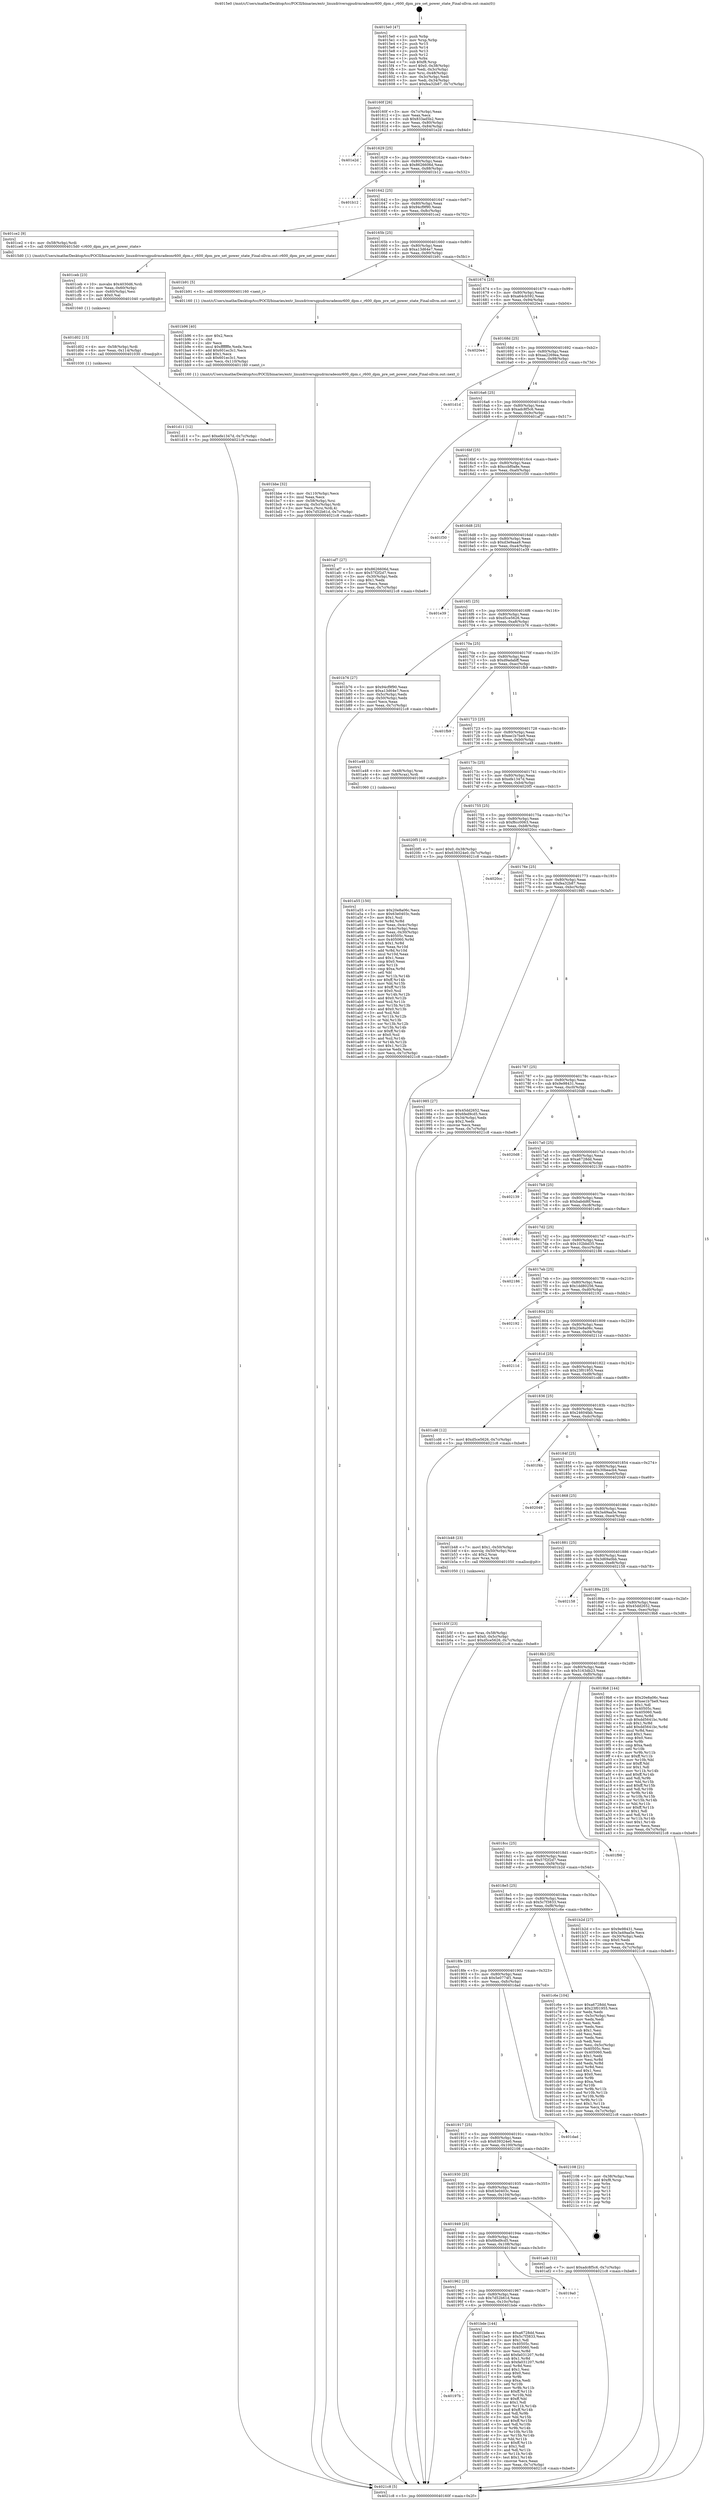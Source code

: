 digraph "0x4015e0" {
  label = "0x4015e0 (/mnt/c/Users/mathe/Desktop/tcc/POCII/binaries/extr_linuxdriversgpudrmradeonr600_dpm.c_r600_dpm_pre_set_power_state_Final-ollvm.out::main(0))"
  labelloc = "t"
  node[shape=record]

  Entry [label="",width=0.3,height=0.3,shape=circle,fillcolor=black,style=filled]
  "0x40160f" [label="{
     0x40160f [26]\l
     | [instrs]\l
     &nbsp;&nbsp;0x40160f \<+3\>: mov -0x7c(%rbp),%eax\l
     &nbsp;&nbsp;0x401612 \<+2\>: mov %eax,%ecx\l
     &nbsp;&nbsp;0x401614 \<+6\>: sub $0x833ad5b2,%ecx\l
     &nbsp;&nbsp;0x40161a \<+3\>: mov %eax,-0x80(%rbp)\l
     &nbsp;&nbsp;0x40161d \<+6\>: mov %ecx,-0x84(%rbp)\l
     &nbsp;&nbsp;0x401623 \<+6\>: je 0000000000401e2d \<main+0x84d\>\l
  }"]
  "0x401e2d" [label="{
     0x401e2d\l
  }", style=dashed]
  "0x401629" [label="{
     0x401629 [25]\l
     | [instrs]\l
     &nbsp;&nbsp;0x401629 \<+5\>: jmp 000000000040162e \<main+0x4e\>\l
     &nbsp;&nbsp;0x40162e \<+3\>: mov -0x80(%rbp),%eax\l
     &nbsp;&nbsp;0x401631 \<+5\>: sub $0x8626606d,%eax\l
     &nbsp;&nbsp;0x401636 \<+6\>: mov %eax,-0x88(%rbp)\l
     &nbsp;&nbsp;0x40163c \<+6\>: je 0000000000401b12 \<main+0x532\>\l
  }"]
  Exit [label="",width=0.3,height=0.3,shape=circle,fillcolor=black,style=filled,peripheries=2]
  "0x401b12" [label="{
     0x401b12\l
  }", style=dashed]
  "0x401642" [label="{
     0x401642 [25]\l
     | [instrs]\l
     &nbsp;&nbsp;0x401642 \<+5\>: jmp 0000000000401647 \<main+0x67\>\l
     &nbsp;&nbsp;0x401647 \<+3\>: mov -0x80(%rbp),%eax\l
     &nbsp;&nbsp;0x40164a \<+5\>: sub $0x94cf9f90,%eax\l
     &nbsp;&nbsp;0x40164f \<+6\>: mov %eax,-0x8c(%rbp)\l
     &nbsp;&nbsp;0x401655 \<+6\>: je 0000000000401ce2 \<main+0x702\>\l
  }"]
  "0x401d11" [label="{
     0x401d11 [12]\l
     | [instrs]\l
     &nbsp;&nbsp;0x401d11 \<+7\>: movl $0xefe1347d,-0x7c(%rbp)\l
     &nbsp;&nbsp;0x401d18 \<+5\>: jmp 00000000004021c8 \<main+0xbe8\>\l
  }"]
  "0x401ce2" [label="{
     0x401ce2 [9]\l
     | [instrs]\l
     &nbsp;&nbsp;0x401ce2 \<+4\>: mov -0x58(%rbp),%rdi\l
     &nbsp;&nbsp;0x401ce6 \<+5\>: call 00000000004015d0 \<r600_dpm_pre_set_power_state\>\l
     | [calls]\l
     &nbsp;&nbsp;0x4015d0 \{1\} (/mnt/c/Users/mathe/Desktop/tcc/POCII/binaries/extr_linuxdriversgpudrmradeonr600_dpm.c_r600_dpm_pre_set_power_state_Final-ollvm.out::r600_dpm_pre_set_power_state)\l
  }"]
  "0x40165b" [label="{
     0x40165b [25]\l
     | [instrs]\l
     &nbsp;&nbsp;0x40165b \<+5\>: jmp 0000000000401660 \<main+0x80\>\l
     &nbsp;&nbsp;0x401660 \<+3\>: mov -0x80(%rbp),%eax\l
     &nbsp;&nbsp;0x401663 \<+5\>: sub $0xa13d64e7,%eax\l
     &nbsp;&nbsp;0x401668 \<+6\>: mov %eax,-0x90(%rbp)\l
     &nbsp;&nbsp;0x40166e \<+6\>: je 0000000000401b91 \<main+0x5b1\>\l
  }"]
  "0x401d02" [label="{
     0x401d02 [15]\l
     | [instrs]\l
     &nbsp;&nbsp;0x401d02 \<+4\>: mov -0x58(%rbp),%rdi\l
     &nbsp;&nbsp;0x401d06 \<+6\>: mov %eax,-0x114(%rbp)\l
     &nbsp;&nbsp;0x401d0c \<+5\>: call 0000000000401030 \<free@plt\>\l
     | [calls]\l
     &nbsp;&nbsp;0x401030 \{1\} (unknown)\l
  }"]
  "0x401b91" [label="{
     0x401b91 [5]\l
     | [instrs]\l
     &nbsp;&nbsp;0x401b91 \<+5\>: call 0000000000401160 \<next_i\>\l
     | [calls]\l
     &nbsp;&nbsp;0x401160 \{1\} (/mnt/c/Users/mathe/Desktop/tcc/POCII/binaries/extr_linuxdriversgpudrmradeonr600_dpm.c_r600_dpm_pre_set_power_state_Final-ollvm.out::next_i)\l
  }"]
  "0x401674" [label="{
     0x401674 [25]\l
     | [instrs]\l
     &nbsp;&nbsp;0x401674 \<+5\>: jmp 0000000000401679 \<main+0x99\>\l
     &nbsp;&nbsp;0x401679 \<+3\>: mov -0x80(%rbp),%eax\l
     &nbsp;&nbsp;0x40167c \<+5\>: sub $0xa64cb592,%eax\l
     &nbsp;&nbsp;0x401681 \<+6\>: mov %eax,-0x94(%rbp)\l
     &nbsp;&nbsp;0x401687 \<+6\>: je 00000000004020e4 \<main+0xb04\>\l
  }"]
  "0x401ceb" [label="{
     0x401ceb [23]\l
     | [instrs]\l
     &nbsp;&nbsp;0x401ceb \<+10\>: movabs $0x4030d6,%rdi\l
     &nbsp;&nbsp;0x401cf5 \<+3\>: mov %eax,-0x60(%rbp)\l
     &nbsp;&nbsp;0x401cf8 \<+3\>: mov -0x60(%rbp),%esi\l
     &nbsp;&nbsp;0x401cfb \<+2\>: mov $0x0,%al\l
     &nbsp;&nbsp;0x401cfd \<+5\>: call 0000000000401040 \<printf@plt\>\l
     | [calls]\l
     &nbsp;&nbsp;0x401040 \{1\} (unknown)\l
  }"]
  "0x4020e4" [label="{
     0x4020e4\l
  }", style=dashed]
  "0x40168d" [label="{
     0x40168d [25]\l
     | [instrs]\l
     &nbsp;&nbsp;0x40168d \<+5\>: jmp 0000000000401692 \<main+0xb2\>\l
     &nbsp;&nbsp;0x401692 \<+3\>: mov -0x80(%rbp),%eax\l
     &nbsp;&nbsp;0x401695 \<+5\>: sub $0xaa2269ea,%eax\l
     &nbsp;&nbsp;0x40169a \<+6\>: mov %eax,-0x98(%rbp)\l
     &nbsp;&nbsp;0x4016a0 \<+6\>: je 0000000000401d1d \<main+0x73d\>\l
  }"]
  "0x40197b" [label="{
     0x40197b\l
  }", style=dashed]
  "0x401d1d" [label="{
     0x401d1d\l
  }", style=dashed]
  "0x4016a6" [label="{
     0x4016a6 [25]\l
     | [instrs]\l
     &nbsp;&nbsp;0x4016a6 \<+5\>: jmp 00000000004016ab \<main+0xcb\>\l
     &nbsp;&nbsp;0x4016ab \<+3\>: mov -0x80(%rbp),%eax\l
     &nbsp;&nbsp;0x4016ae \<+5\>: sub $0xadc8f5c6,%eax\l
     &nbsp;&nbsp;0x4016b3 \<+6\>: mov %eax,-0x9c(%rbp)\l
     &nbsp;&nbsp;0x4016b9 \<+6\>: je 0000000000401af7 \<main+0x517\>\l
  }"]
  "0x401bde" [label="{
     0x401bde [144]\l
     | [instrs]\l
     &nbsp;&nbsp;0x401bde \<+5\>: mov $0xa6728dd,%eax\l
     &nbsp;&nbsp;0x401be3 \<+5\>: mov $0x5c7f3833,%ecx\l
     &nbsp;&nbsp;0x401be8 \<+2\>: mov $0x1,%dl\l
     &nbsp;&nbsp;0x401bea \<+7\>: mov 0x40505c,%esi\l
     &nbsp;&nbsp;0x401bf1 \<+7\>: mov 0x405060,%edi\l
     &nbsp;&nbsp;0x401bf8 \<+3\>: mov %esi,%r8d\l
     &nbsp;&nbsp;0x401bfb \<+7\>: add $0xfa031207,%r8d\l
     &nbsp;&nbsp;0x401c02 \<+4\>: sub $0x1,%r8d\l
     &nbsp;&nbsp;0x401c06 \<+7\>: sub $0xfa031207,%r8d\l
     &nbsp;&nbsp;0x401c0d \<+4\>: imul %r8d,%esi\l
     &nbsp;&nbsp;0x401c11 \<+3\>: and $0x1,%esi\l
     &nbsp;&nbsp;0x401c14 \<+3\>: cmp $0x0,%esi\l
     &nbsp;&nbsp;0x401c17 \<+4\>: sete %r9b\l
     &nbsp;&nbsp;0x401c1b \<+3\>: cmp $0xa,%edi\l
     &nbsp;&nbsp;0x401c1e \<+4\>: setl %r10b\l
     &nbsp;&nbsp;0x401c22 \<+3\>: mov %r9b,%r11b\l
     &nbsp;&nbsp;0x401c25 \<+4\>: xor $0xff,%r11b\l
     &nbsp;&nbsp;0x401c29 \<+3\>: mov %r10b,%bl\l
     &nbsp;&nbsp;0x401c2c \<+3\>: xor $0xff,%bl\l
     &nbsp;&nbsp;0x401c2f \<+3\>: xor $0x1,%dl\l
     &nbsp;&nbsp;0x401c32 \<+3\>: mov %r11b,%r14b\l
     &nbsp;&nbsp;0x401c35 \<+4\>: and $0xff,%r14b\l
     &nbsp;&nbsp;0x401c39 \<+3\>: and %dl,%r9b\l
     &nbsp;&nbsp;0x401c3c \<+3\>: mov %bl,%r15b\l
     &nbsp;&nbsp;0x401c3f \<+4\>: and $0xff,%r15b\l
     &nbsp;&nbsp;0x401c43 \<+3\>: and %dl,%r10b\l
     &nbsp;&nbsp;0x401c46 \<+3\>: or %r9b,%r14b\l
     &nbsp;&nbsp;0x401c49 \<+3\>: or %r10b,%r15b\l
     &nbsp;&nbsp;0x401c4c \<+3\>: xor %r15b,%r14b\l
     &nbsp;&nbsp;0x401c4f \<+3\>: or %bl,%r11b\l
     &nbsp;&nbsp;0x401c52 \<+4\>: xor $0xff,%r11b\l
     &nbsp;&nbsp;0x401c56 \<+3\>: or $0x1,%dl\l
     &nbsp;&nbsp;0x401c59 \<+3\>: and %dl,%r11b\l
     &nbsp;&nbsp;0x401c5c \<+3\>: or %r11b,%r14b\l
     &nbsp;&nbsp;0x401c5f \<+4\>: test $0x1,%r14b\l
     &nbsp;&nbsp;0x401c63 \<+3\>: cmovne %ecx,%eax\l
     &nbsp;&nbsp;0x401c66 \<+3\>: mov %eax,-0x7c(%rbp)\l
     &nbsp;&nbsp;0x401c69 \<+5\>: jmp 00000000004021c8 \<main+0xbe8\>\l
  }"]
  "0x401af7" [label="{
     0x401af7 [27]\l
     | [instrs]\l
     &nbsp;&nbsp;0x401af7 \<+5\>: mov $0x8626606d,%eax\l
     &nbsp;&nbsp;0x401afc \<+5\>: mov $0x57f2f2d7,%ecx\l
     &nbsp;&nbsp;0x401b01 \<+3\>: mov -0x30(%rbp),%edx\l
     &nbsp;&nbsp;0x401b04 \<+3\>: cmp $0x1,%edx\l
     &nbsp;&nbsp;0x401b07 \<+3\>: cmovl %ecx,%eax\l
     &nbsp;&nbsp;0x401b0a \<+3\>: mov %eax,-0x7c(%rbp)\l
     &nbsp;&nbsp;0x401b0d \<+5\>: jmp 00000000004021c8 \<main+0xbe8\>\l
  }"]
  "0x4016bf" [label="{
     0x4016bf [25]\l
     | [instrs]\l
     &nbsp;&nbsp;0x4016bf \<+5\>: jmp 00000000004016c4 \<main+0xe4\>\l
     &nbsp;&nbsp;0x4016c4 \<+3\>: mov -0x80(%rbp),%eax\l
     &nbsp;&nbsp;0x4016c7 \<+5\>: sub $0xccbf0a8e,%eax\l
     &nbsp;&nbsp;0x4016cc \<+6\>: mov %eax,-0xa0(%rbp)\l
     &nbsp;&nbsp;0x4016d2 \<+6\>: je 0000000000401f30 \<main+0x950\>\l
  }"]
  "0x401962" [label="{
     0x401962 [25]\l
     | [instrs]\l
     &nbsp;&nbsp;0x401962 \<+5\>: jmp 0000000000401967 \<main+0x387\>\l
     &nbsp;&nbsp;0x401967 \<+3\>: mov -0x80(%rbp),%eax\l
     &nbsp;&nbsp;0x40196a \<+5\>: sub $0x7d52b61d,%eax\l
     &nbsp;&nbsp;0x40196f \<+6\>: mov %eax,-0x10c(%rbp)\l
     &nbsp;&nbsp;0x401975 \<+6\>: je 0000000000401bde \<main+0x5fe\>\l
  }"]
  "0x401f30" [label="{
     0x401f30\l
  }", style=dashed]
  "0x4016d8" [label="{
     0x4016d8 [25]\l
     | [instrs]\l
     &nbsp;&nbsp;0x4016d8 \<+5\>: jmp 00000000004016dd \<main+0xfd\>\l
     &nbsp;&nbsp;0x4016dd \<+3\>: mov -0x80(%rbp),%eax\l
     &nbsp;&nbsp;0x4016e0 \<+5\>: sub $0xd3e9aaa9,%eax\l
     &nbsp;&nbsp;0x4016e5 \<+6\>: mov %eax,-0xa4(%rbp)\l
     &nbsp;&nbsp;0x4016eb \<+6\>: je 0000000000401e39 \<main+0x859\>\l
  }"]
  "0x4019a0" [label="{
     0x4019a0\l
  }", style=dashed]
  "0x401e39" [label="{
     0x401e39\l
  }", style=dashed]
  "0x4016f1" [label="{
     0x4016f1 [25]\l
     | [instrs]\l
     &nbsp;&nbsp;0x4016f1 \<+5\>: jmp 00000000004016f6 \<main+0x116\>\l
     &nbsp;&nbsp;0x4016f6 \<+3\>: mov -0x80(%rbp),%eax\l
     &nbsp;&nbsp;0x4016f9 \<+5\>: sub $0xd5ce5626,%eax\l
     &nbsp;&nbsp;0x4016fe \<+6\>: mov %eax,-0xa8(%rbp)\l
     &nbsp;&nbsp;0x401704 \<+6\>: je 0000000000401b76 \<main+0x596\>\l
  }"]
  "0x401bbe" [label="{
     0x401bbe [32]\l
     | [instrs]\l
     &nbsp;&nbsp;0x401bbe \<+6\>: mov -0x110(%rbp),%ecx\l
     &nbsp;&nbsp;0x401bc4 \<+3\>: imul %eax,%ecx\l
     &nbsp;&nbsp;0x401bc7 \<+4\>: mov -0x58(%rbp),%rsi\l
     &nbsp;&nbsp;0x401bcb \<+4\>: movslq -0x5c(%rbp),%rdi\l
     &nbsp;&nbsp;0x401bcf \<+3\>: mov %ecx,(%rsi,%rdi,4)\l
     &nbsp;&nbsp;0x401bd2 \<+7\>: movl $0x7d52b61d,-0x7c(%rbp)\l
     &nbsp;&nbsp;0x401bd9 \<+5\>: jmp 00000000004021c8 \<main+0xbe8\>\l
  }"]
  "0x401b76" [label="{
     0x401b76 [27]\l
     | [instrs]\l
     &nbsp;&nbsp;0x401b76 \<+5\>: mov $0x94cf9f90,%eax\l
     &nbsp;&nbsp;0x401b7b \<+5\>: mov $0xa13d64e7,%ecx\l
     &nbsp;&nbsp;0x401b80 \<+3\>: mov -0x5c(%rbp),%edx\l
     &nbsp;&nbsp;0x401b83 \<+3\>: cmp -0x50(%rbp),%edx\l
     &nbsp;&nbsp;0x401b86 \<+3\>: cmovl %ecx,%eax\l
     &nbsp;&nbsp;0x401b89 \<+3\>: mov %eax,-0x7c(%rbp)\l
     &nbsp;&nbsp;0x401b8c \<+5\>: jmp 00000000004021c8 \<main+0xbe8\>\l
  }"]
  "0x40170a" [label="{
     0x40170a [25]\l
     | [instrs]\l
     &nbsp;&nbsp;0x40170a \<+5\>: jmp 000000000040170f \<main+0x12f\>\l
     &nbsp;&nbsp;0x40170f \<+3\>: mov -0x80(%rbp),%eax\l
     &nbsp;&nbsp;0x401712 \<+5\>: sub $0xd9adabff,%eax\l
     &nbsp;&nbsp;0x401717 \<+6\>: mov %eax,-0xac(%rbp)\l
     &nbsp;&nbsp;0x40171d \<+6\>: je 0000000000401fb9 \<main+0x9d9\>\l
  }"]
  "0x401b96" [label="{
     0x401b96 [40]\l
     | [instrs]\l
     &nbsp;&nbsp;0x401b96 \<+5\>: mov $0x2,%ecx\l
     &nbsp;&nbsp;0x401b9b \<+1\>: cltd\l
     &nbsp;&nbsp;0x401b9c \<+2\>: idiv %ecx\l
     &nbsp;&nbsp;0x401b9e \<+6\>: imul $0xfffffffe,%edx,%ecx\l
     &nbsp;&nbsp;0x401ba4 \<+6\>: add $0x601ec3c1,%ecx\l
     &nbsp;&nbsp;0x401baa \<+3\>: add $0x1,%ecx\l
     &nbsp;&nbsp;0x401bad \<+6\>: sub $0x601ec3c1,%ecx\l
     &nbsp;&nbsp;0x401bb3 \<+6\>: mov %ecx,-0x110(%rbp)\l
     &nbsp;&nbsp;0x401bb9 \<+5\>: call 0000000000401160 \<next_i\>\l
     | [calls]\l
     &nbsp;&nbsp;0x401160 \{1\} (/mnt/c/Users/mathe/Desktop/tcc/POCII/binaries/extr_linuxdriversgpudrmradeonr600_dpm.c_r600_dpm_pre_set_power_state_Final-ollvm.out::next_i)\l
  }"]
  "0x401fb9" [label="{
     0x401fb9\l
  }", style=dashed]
  "0x401723" [label="{
     0x401723 [25]\l
     | [instrs]\l
     &nbsp;&nbsp;0x401723 \<+5\>: jmp 0000000000401728 \<main+0x148\>\l
     &nbsp;&nbsp;0x401728 \<+3\>: mov -0x80(%rbp),%eax\l
     &nbsp;&nbsp;0x40172b \<+5\>: sub $0xee1b7be9,%eax\l
     &nbsp;&nbsp;0x401730 \<+6\>: mov %eax,-0xb0(%rbp)\l
     &nbsp;&nbsp;0x401736 \<+6\>: je 0000000000401a48 \<main+0x468\>\l
  }"]
  "0x401b5f" [label="{
     0x401b5f [23]\l
     | [instrs]\l
     &nbsp;&nbsp;0x401b5f \<+4\>: mov %rax,-0x58(%rbp)\l
     &nbsp;&nbsp;0x401b63 \<+7\>: movl $0x0,-0x5c(%rbp)\l
     &nbsp;&nbsp;0x401b6a \<+7\>: movl $0xd5ce5626,-0x7c(%rbp)\l
     &nbsp;&nbsp;0x401b71 \<+5\>: jmp 00000000004021c8 \<main+0xbe8\>\l
  }"]
  "0x401a48" [label="{
     0x401a48 [13]\l
     | [instrs]\l
     &nbsp;&nbsp;0x401a48 \<+4\>: mov -0x48(%rbp),%rax\l
     &nbsp;&nbsp;0x401a4c \<+4\>: mov 0x8(%rax),%rdi\l
     &nbsp;&nbsp;0x401a50 \<+5\>: call 0000000000401060 \<atoi@plt\>\l
     | [calls]\l
     &nbsp;&nbsp;0x401060 \{1\} (unknown)\l
  }"]
  "0x40173c" [label="{
     0x40173c [25]\l
     | [instrs]\l
     &nbsp;&nbsp;0x40173c \<+5\>: jmp 0000000000401741 \<main+0x161\>\l
     &nbsp;&nbsp;0x401741 \<+3\>: mov -0x80(%rbp),%eax\l
     &nbsp;&nbsp;0x401744 \<+5\>: sub $0xefe1347d,%eax\l
     &nbsp;&nbsp;0x401749 \<+6\>: mov %eax,-0xb4(%rbp)\l
     &nbsp;&nbsp;0x40174f \<+6\>: je 00000000004020f5 \<main+0xb15\>\l
  }"]
  "0x401949" [label="{
     0x401949 [25]\l
     | [instrs]\l
     &nbsp;&nbsp;0x401949 \<+5\>: jmp 000000000040194e \<main+0x36e\>\l
     &nbsp;&nbsp;0x40194e \<+3\>: mov -0x80(%rbp),%eax\l
     &nbsp;&nbsp;0x401951 \<+5\>: sub $0x6fed9cd5,%eax\l
     &nbsp;&nbsp;0x401956 \<+6\>: mov %eax,-0x108(%rbp)\l
     &nbsp;&nbsp;0x40195c \<+6\>: je 00000000004019a0 \<main+0x3c0\>\l
  }"]
  "0x4020f5" [label="{
     0x4020f5 [19]\l
     | [instrs]\l
     &nbsp;&nbsp;0x4020f5 \<+7\>: movl $0x0,-0x38(%rbp)\l
     &nbsp;&nbsp;0x4020fc \<+7\>: movl $0x639324e0,-0x7c(%rbp)\l
     &nbsp;&nbsp;0x402103 \<+5\>: jmp 00000000004021c8 \<main+0xbe8\>\l
  }"]
  "0x401755" [label="{
     0x401755 [25]\l
     | [instrs]\l
     &nbsp;&nbsp;0x401755 \<+5\>: jmp 000000000040175a \<main+0x17a\>\l
     &nbsp;&nbsp;0x40175a \<+3\>: mov -0x80(%rbp),%eax\l
     &nbsp;&nbsp;0x40175d \<+5\>: sub $0xf6cc0063,%eax\l
     &nbsp;&nbsp;0x401762 \<+6\>: mov %eax,-0xb8(%rbp)\l
     &nbsp;&nbsp;0x401768 \<+6\>: je 00000000004020cc \<main+0xaec\>\l
  }"]
  "0x401aeb" [label="{
     0x401aeb [12]\l
     | [instrs]\l
     &nbsp;&nbsp;0x401aeb \<+7\>: movl $0xadc8f5c6,-0x7c(%rbp)\l
     &nbsp;&nbsp;0x401af2 \<+5\>: jmp 00000000004021c8 \<main+0xbe8\>\l
  }"]
  "0x4020cc" [label="{
     0x4020cc\l
  }", style=dashed]
  "0x40176e" [label="{
     0x40176e [25]\l
     | [instrs]\l
     &nbsp;&nbsp;0x40176e \<+5\>: jmp 0000000000401773 \<main+0x193\>\l
     &nbsp;&nbsp;0x401773 \<+3\>: mov -0x80(%rbp),%eax\l
     &nbsp;&nbsp;0x401776 \<+5\>: sub $0xfea32b87,%eax\l
     &nbsp;&nbsp;0x40177b \<+6\>: mov %eax,-0xbc(%rbp)\l
     &nbsp;&nbsp;0x401781 \<+6\>: je 0000000000401985 \<main+0x3a5\>\l
  }"]
  "0x401930" [label="{
     0x401930 [25]\l
     | [instrs]\l
     &nbsp;&nbsp;0x401930 \<+5\>: jmp 0000000000401935 \<main+0x355\>\l
     &nbsp;&nbsp;0x401935 \<+3\>: mov -0x80(%rbp),%eax\l
     &nbsp;&nbsp;0x401938 \<+5\>: sub $0x63e0403c,%eax\l
     &nbsp;&nbsp;0x40193d \<+6\>: mov %eax,-0x104(%rbp)\l
     &nbsp;&nbsp;0x401943 \<+6\>: je 0000000000401aeb \<main+0x50b\>\l
  }"]
  "0x401985" [label="{
     0x401985 [27]\l
     | [instrs]\l
     &nbsp;&nbsp;0x401985 \<+5\>: mov $0x45dd2652,%eax\l
     &nbsp;&nbsp;0x40198a \<+5\>: mov $0x6fed9cd5,%ecx\l
     &nbsp;&nbsp;0x40198f \<+3\>: mov -0x34(%rbp),%edx\l
     &nbsp;&nbsp;0x401992 \<+3\>: cmp $0x2,%edx\l
     &nbsp;&nbsp;0x401995 \<+3\>: cmovne %ecx,%eax\l
     &nbsp;&nbsp;0x401998 \<+3\>: mov %eax,-0x7c(%rbp)\l
     &nbsp;&nbsp;0x40199b \<+5\>: jmp 00000000004021c8 \<main+0xbe8\>\l
  }"]
  "0x401787" [label="{
     0x401787 [25]\l
     | [instrs]\l
     &nbsp;&nbsp;0x401787 \<+5\>: jmp 000000000040178c \<main+0x1ac\>\l
     &nbsp;&nbsp;0x40178c \<+3\>: mov -0x80(%rbp),%eax\l
     &nbsp;&nbsp;0x40178f \<+5\>: sub $0x9e98431,%eax\l
     &nbsp;&nbsp;0x401794 \<+6\>: mov %eax,-0xc0(%rbp)\l
     &nbsp;&nbsp;0x40179a \<+6\>: je 00000000004020d8 \<main+0xaf8\>\l
  }"]
  "0x4021c8" [label="{
     0x4021c8 [5]\l
     | [instrs]\l
     &nbsp;&nbsp;0x4021c8 \<+5\>: jmp 000000000040160f \<main+0x2f\>\l
  }"]
  "0x4015e0" [label="{
     0x4015e0 [47]\l
     | [instrs]\l
     &nbsp;&nbsp;0x4015e0 \<+1\>: push %rbp\l
     &nbsp;&nbsp;0x4015e1 \<+3\>: mov %rsp,%rbp\l
     &nbsp;&nbsp;0x4015e4 \<+2\>: push %r15\l
     &nbsp;&nbsp;0x4015e6 \<+2\>: push %r14\l
     &nbsp;&nbsp;0x4015e8 \<+2\>: push %r13\l
     &nbsp;&nbsp;0x4015ea \<+2\>: push %r12\l
     &nbsp;&nbsp;0x4015ec \<+1\>: push %rbx\l
     &nbsp;&nbsp;0x4015ed \<+7\>: sub $0xf8,%rsp\l
     &nbsp;&nbsp;0x4015f4 \<+7\>: movl $0x0,-0x38(%rbp)\l
     &nbsp;&nbsp;0x4015fb \<+3\>: mov %edi,-0x3c(%rbp)\l
     &nbsp;&nbsp;0x4015fe \<+4\>: mov %rsi,-0x48(%rbp)\l
     &nbsp;&nbsp;0x401602 \<+3\>: mov -0x3c(%rbp),%edi\l
     &nbsp;&nbsp;0x401605 \<+3\>: mov %edi,-0x34(%rbp)\l
     &nbsp;&nbsp;0x401608 \<+7\>: movl $0xfea32b87,-0x7c(%rbp)\l
  }"]
  "0x402108" [label="{
     0x402108 [21]\l
     | [instrs]\l
     &nbsp;&nbsp;0x402108 \<+3\>: mov -0x38(%rbp),%eax\l
     &nbsp;&nbsp;0x40210b \<+7\>: add $0xf8,%rsp\l
     &nbsp;&nbsp;0x402112 \<+1\>: pop %rbx\l
     &nbsp;&nbsp;0x402113 \<+2\>: pop %r12\l
     &nbsp;&nbsp;0x402115 \<+2\>: pop %r13\l
     &nbsp;&nbsp;0x402117 \<+2\>: pop %r14\l
     &nbsp;&nbsp;0x402119 \<+2\>: pop %r15\l
     &nbsp;&nbsp;0x40211b \<+1\>: pop %rbp\l
     &nbsp;&nbsp;0x40211c \<+1\>: ret\l
  }"]
  "0x4020d8" [label="{
     0x4020d8\l
  }", style=dashed]
  "0x4017a0" [label="{
     0x4017a0 [25]\l
     | [instrs]\l
     &nbsp;&nbsp;0x4017a0 \<+5\>: jmp 00000000004017a5 \<main+0x1c5\>\l
     &nbsp;&nbsp;0x4017a5 \<+3\>: mov -0x80(%rbp),%eax\l
     &nbsp;&nbsp;0x4017a8 \<+5\>: sub $0xa6728dd,%eax\l
     &nbsp;&nbsp;0x4017ad \<+6\>: mov %eax,-0xc4(%rbp)\l
     &nbsp;&nbsp;0x4017b3 \<+6\>: je 0000000000402139 \<main+0xb59\>\l
  }"]
  "0x401917" [label="{
     0x401917 [25]\l
     | [instrs]\l
     &nbsp;&nbsp;0x401917 \<+5\>: jmp 000000000040191c \<main+0x33c\>\l
     &nbsp;&nbsp;0x40191c \<+3\>: mov -0x80(%rbp),%eax\l
     &nbsp;&nbsp;0x40191f \<+5\>: sub $0x639324e0,%eax\l
     &nbsp;&nbsp;0x401924 \<+6\>: mov %eax,-0x100(%rbp)\l
     &nbsp;&nbsp;0x40192a \<+6\>: je 0000000000402108 \<main+0xb28\>\l
  }"]
  "0x402139" [label="{
     0x402139\l
  }", style=dashed]
  "0x4017b9" [label="{
     0x4017b9 [25]\l
     | [instrs]\l
     &nbsp;&nbsp;0x4017b9 \<+5\>: jmp 00000000004017be \<main+0x1de\>\l
     &nbsp;&nbsp;0x4017be \<+3\>: mov -0x80(%rbp),%eax\l
     &nbsp;&nbsp;0x4017c1 \<+5\>: sub $0xbabdd6f,%eax\l
     &nbsp;&nbsp;0x4017c6 \<+6\>: mov %eax,-0xc8(%rbp)\l
     &nbsp;&nbsp;0x4017cc \<+6\>: je 0000000000401e8c \<main+0x8ac\>\l
  }"]
  "0x401dad" [label="{
     0x401dad\l
  }", style=dashed]
  "0x401e8c" [label="{
     0x401e8c\l
  }", style=dashed]
  "0x4017d2" [label="{
     0x4017d2 [25]\l
     | [instrs]\l
     &nbsp;&nbsp;0x4017d2 \<+5\>: jmp 00000000004017d7 \<main+0x1f7\>\l
     &nbsp;&nbsp;0x4017d7 \<+3\>: mov -0x80(%rbp),%eax\l
     &nbsp;&nbsp;0x4017da \<+5\>: sub $0x102bbd35,%eax\l
     &nbsp;&nbsp;0x4017df \<+6\>: mov %eax,-0xcc(%rbp)\l
     &nbsp;&nbsp;0x4017e5 \<+6\>: je 0000000000402186 \<main+0xba6\>\l
  }"]
  "0x4018fe" [label="{
     0x4018fe [25]\l
     | [instrs]\l
     &nbsp;&nbsp;0x4018fe \<+5\>: jmp 0000000000401903 \<main+0x323\>\l
     &nbsp;&nbsp;0x401903 \<+3\>: mov -0x80(%rbp),%eax\l
     &nbsp;&nbsp;0x401906 \<+5\>: sub $0x5e0774f1,%eax\l
     &nbsp;&nbsp;0x40190b \<+6\>: mov %eax,-0xfc(%rbp)\l
     &nbsp;&nbsp;0x401911 \<+6\>: je 0000000000401dad \<main+0x7cd\>\l
  }"]
  "0x402186" [label="{
     0x402186\l
  }", style=dashed]
  "0x4017eb" [label="{
     0x4017eb [25]\l
     | [instrs]\l
     &nbsp;&nbsp;0x4017eb \<+5\>: jmp 00000000004017f0 \<main+0x210\>\l
     &nbsp;&nbsp;0x4017f0 \<+3\>: mov -0x80(%rbp),%eax\l
     &nbsp;&nbsp;0x4017f3 \<+5\>: sub $0x1dd80256,%eax\l
     &nbsp;&nbsp;0x4017f8 \<+6\>: mov %eax,-0xd0(%rbp)\l
     &nbsp;&nbsp;0x4017fe \<+6\>: je 0000000000402192 \<main+0xbb2\>\l
  }"]
  "0x401c6e" [label="{
     0x401c6e [104]\l
     | [instrs]\l
     &nbsp;&nbsp;0x401c6e \<+5\>: mov $0xa6728dd,%eax\l
     &nbsp;&nbsp;0x401c73 \<+5\>: mov $0x23f01955,%ecx\l
     &nbsp;&nbsp;0x401c78 \<+2\>: xor %edx,%edx\l
     &nbsp;&nbsp;0x401c7a \<+3\>: mov -0x5c(%rbp),%esi\l
     &nbsp;&nbsp;0x401c7d \<+2\>: mov %edx,%edi\l
     &nbsp;&nbsp;0x401c7f \<+2\>: sub %esi,%edi\l
     &nbsp;&nbsp;0x401c81 \<+2\>: mov %edx,%esi\l
     &nbsp;&nbsp;0x401c83 \<+3\>: sub $0x1,%esi\l
     &nbsp;&nbsp;0x401c86 \<+2\>: add %esi,%edi\l
     &nbsp;&nbsp;0x401c88 \<+2\>: mov %edx,%esi\l
     &nbsp;&nbsp;0x401c8a \<+2\>: sub %edi,%esi\l
     &nbsp;&nbsp;0x401c8c \<+3\>: mov %esi,-0x5c(%rbp)\l
     &nbsp;&nbsp;0x401c8f \<+7\>: mov 0x40505c,%esi\l
     &nbsp;&nbsp;0x401c96 \<+7\>: mov 0x405060,%edi\l
     &nbsp;&nbsp;0x401c9d \<+3\>: sub $0x1,%edx\l
     &nbsp;&nbsp;0x401ca0 \<+3\>: mov %esi,%r8d\l
     &nbsp;&nbsp;0x401ca3 \<+3\>: add %edx,%r8d\l
     &nbsp;&nbsp;0x401ca6 \<+4\>: imul %r8d,%esi\l
     &nbsp;&nbsp;0x401caa \<+3\>: and $0x1,%esi\l
     &nbsp;&nbsp;0x401cad \<+3\>: cmp $0x0,%esi\l
     &nbsp;&nbsp;0x401cb0 \<+4\>: sete %r9b\l
     &nbsp;&nbsp;0x401cb4 \<+3\>: cmp $0xa,%edi\l
     &nbsp;&nbsp;0x401cb7 \<+4\>: setl %r10b\l
     &nbsp;&nbsp;0x401cbb \<+3\>: mov %r9b,%r11b\l
     &nbsp;&nbsp;0x401cbe \<+3\>: and %r10b,%r11b\l
     &nbsp;&nbsp;0x401cc1 \<+3\>: xor %r10b,%r9b\l
     &nbsp;&nbsp;0x401cc4 \<+3\>: or %r9b,%r11b\l
     &nbsp;&nbsp;0x401cc7 \<+4\>: test $0x1,%r11b\l
     &nbsp;&nbsp;0x401ccb \<+3\>: cmovne %ecx,%eax\l
     &nbsp;&nbsp;0x401cce \<+3\>: mov %eax,-0x7c(%rbp)\l
     &nbsp;&nbsp;0x401cd1 \<+5\>: jmp 00000000004021c8 \<main+0xbe8\>\l
  }"]
  "0x402192" [label="{
     0x402192\l
  }", style=dashed]
  "0x401804" [label="{
     0x401804 [25]\l
     | [instrs]\l
     &nbsp;&nbsp;0x401804 \<+5\>: jmp 0000000000401809 \<main+0x229\>\l
     &nbsp;&nbsp;0x401809 \<+3\>: mov -0x80(%rbp),%eax\l
     &nbsp;&nbsp;0x40180c \<+5\>: sub $0x20e8a06c,%eax\l
     &nbsp;&nbsp;0x401811 \<+6\>: mov %eax,-0xd4(%rbp)\l
     &nbsp;&nbsp;0x401817 \<+6\>: je 000000000040211d \<main+0xb3d\>\l
  }"]
  "0x4018e5" [label="{
     0x4018e5 [25]\l
     | [instrs]\l
     &nbsp;&nbsp;0x4018e5 \<+5\>: jmp 00000000004018ea \<main+0x30a\>\l
     &nbsp;&nbsp;0x4018ea \<+3\>: mov -0x80(%rbp),%eax\l
     &nbsp;&nbsp;0x4018ed \<+5\>: sub $0x5c7f3833,%eax\l
     &nbsp;&nbsp;0x4018f2 \<+6\>: mov %eax,-0xf8(%rbp)\l
     &nbsp;&nbsp;0x4018f8 \<+6\>: je 0000000000401c6e \<main+0x68e\>\l
  }"]
  "0x40211d" [label="{
     0x40211d\l
  }", style=dashed]
  "0x40181d" [label="{
     0x40181d [25]\l
     | [instrs]\l
     &nbsp;&nbsp;0x40181d \<+5\>: jmp 0000000000401822 \<main+0x242\>\l
     &nbsp;&nbsp;0x401822 \<+3\>: mov -0x80(%rbp),%eax\l
     &nbsp;&nbsp;0x401825 \<+5\>: sub $0x23f01955,%eax\l
     &nbsp;&nbsp;0x40182a \<+6\>: mov %eax,-0xd8(%rbp)\l
     &nbsp;&nbsp;0x401830 \<+6\>: je 0000000000401cd6 \<main+0x6f6\>\l
  }"]
  "0x401b2d" [label="{
     0x401b2d [27]\l
     | [instrs]\l
     &nbsp;&nbsp;0x401b2d \<+5\>: mov $0x9e98431,%eax\l
     &nbsp;&nbsp;0x401b32 \<+5\>: mov $0x3a49aa5e,%ecx\l
     &nbsp;&nbsp;0x401b37 \<+3\>: mov -0x30(%rbp),%edx\l
     &nbsp;&nbsp;0x401b3a \<+3\>: cmp $0x0,%edx\l
     &nbsp;&nbsp;0x401b3d \<+3\>: cmove %ecx,%eax\l
     &nbsp;&nbsp;0x401b40 \<+3\>: mov %eax,-0x7c(%rbp)\l
     &nbsp;&nbsp;0x401b43 \<+5\>: jmp 00000000004021c8 \<main+0xbe8\>\l
  }"]
  "0x401cd6" [label="{
     0x401cd6 [12]\l
     | [instrs]\l
     &nbsp;&nbsp;0x401cd6 \<+7\>: movl $0xd5ce5626,-0x7c(%rbp)\l
     &nbsp;&nbsp;0x401cdd \<+5\>: jmp 00000000004021c8 \<main+0xbe8\>\l
  }"]
  "0x401836" [label="{
     0x401836 [25]\l
     | [instrs]\l
     &nbsp;&nbsp;0x401836 \<+5\>: jmp 000000000040183b \<main+0x25b\>\l
     &nbsp;&nbsp;0x40183b \<+3\>: mov -0x80(%rbp),%eax\l
     &nbsp;&nbsp;0x40183e \<+5\>: sub $0x24604fab,%eax\l
     &nbsp;&nbsp;0x401843 \<+6\>: mov %eax,-0xdc(%rbp)\l
     &nbsp;&nbsp;0x401849 \<+6\>: je 0000000000401f4b \<main+0x96b\>\l
  }"]
  "0x4018cc" [label="{
     0x4018cc [25]\l
     | [instrs]\l
     &nbsp;&nbsp;0x4018cc \<+5\>: jmp 00000000004018d1 \<main+0x2f1\>\l
     &nbsp;&nbsp;0x4018d1 \<+3\>: mov -0x80(%rbp),%eax\l
     &nbsp;&nbsp;0x4018d4 \<+5\>: sub $0x57f2f2d7,%eax\l
     &nbsp;&nbsp;0x4018d9 \<+6\>: mov %eax,-0xf4(%rbp)\l
     &nbsp;&nbsp;0x4018df \<+6\>: je 0000000000401b2d \<main+0x54d\>\l
  }"]
  "0x401f4b" [label="{
     0x401f4b\l
  }", style=dashed]
  "0x40184f" [label="{
     0x40184f [25]\l
     | [instrs]\l
     &nbsp;&nbsp;0x40184f \<+5\>: jmp 0000000000401854 \<main+0x274\>\l
     &nbsp;&nbsp;0x401854 \<+3\>: mov -0x80(%rbp),%eax\l
     &nbsp;&nbsp;0x401857 \<+5\>: sub $0x30beacb4,%eax\l
     &nbsp;&nbsp;0x40185c \<+6\>: mov %eax,-0xe0(%rbp)\l
     &nbsp;&nbsp;0x401862 \<+6\>: je 0000000000402049 \<main+0xa69\>\l
  }"]
  "0x401f98" [label="{
     0x401f98\l
  }", style=dashed]
  "0x402049" [label="{
     0x402049\l
  }", style=dashed]
  "0x401868" [label="{
     0x401868 [25]\l
     | [instrs]\l
     &nbsp;&nbsp;0x401868 \<+5\>: jmp 000000000040186d \<main+0x28d\>\l
     &nbsp;&nbsp;0x40186d \<+3\>: mov -0x80(%rbp),%eax\l
     &nbsp;&nbsp;0x401870 \<+5\>: sub $0x3a49aa5e,%eax\l
     &nbsp;&nbsp;0x401875 \<+6\>: mov %eax,-0xe4(%rbp)\l
     &nbsp;&nbsp;0x40187b \<+6\>: je 0000000000401b48 \<main+0x568\>\l
  }"]
  "0x401a55" [label="{
     0x401a55 [150]\l
     | [instrs]\l
     &nbsp;&nbsp;0x401a55 \<+5\>: mov $0x20e8a06c,%ecx\l
     &nbsp;&nbsp;0x401a5a \<+5\>: mov $0x63e0403c,%edx\l
     &nbsp;&nbsp;0x401a5f \<+3\>: mov $0x1,%sil\l
     &nbsp;&nbsp;0x401a62 \<+3\>: xor %r8d,%r8d\l
     &nbsp;&nbsp;0x401a65 \<+3\>: mov %eax,-0x4c(%rbp)\l
     &nbsp;&nbsp;0x401a68 \<+3\>: mov -0x4c(%rbp),%eax\l
     &nbsp;&nbsp;0x401a6b \<+3\>: mov %eax,-0x30(%rbp)\l
     &nbsp;&nbsp;0x401a6e \<+7\>: mov 0x40505c,%eax\l
     &nbsp;&nbsp;0x401a75 \<+8\>: mov 0x405060,%r9d\l
     &nbsp;&nbsp;0x401a7d \<+4\>: sub $0x1,%r8d\l
     &nbsp;&nbsp;0x401a81 \<+3\>: mov %eax,%r10d\l
     &nbsp;&nbsp;0x401a84 \<+3\>: add %r8d,%r10d\l
     &nbsp;&nbsp;0x401a87 \<+4\>: imul %r10d,%eax\l
     &nbsp;&nbsp;0x401a8b \<+3\>: and $0x1,%eax\l
     &nbsp;&nbsp;0x401a8e \<+3\>: cmp $0x0,%eax\l
     &nbsp;&nbsp;0x401a91 \<+4\>: sete %r11b\l
     &nbsp;&nbsp;0x401a95 \<+4\>: cmp $0xa,%r9d\l
     &nbsp;&nbsp;0x401a99 \<+3\>: setl %bl\l
     &nbsp;&nbsp;0x401a9c \<+3\>: mov %r11b,%r14b\l
     &nbsp;&nbsp;0x401a9f \<+4\>: xor $0xff,%r14b\l
     &nbsp;&nbsp;0x401aa3 \<+3\>: mov %bl,%r15b\l
     &nbsp;&nbsp;0x401aa6 \<+4\>: xor $0xff,%r15b\l
     &nbsp;&nbsp;0x401aaa \<+4\>: xor $0x0,%sil\l
     &nbsp;&nbsp;0x401aae \<+3\>: mov %r14b,%r12b\l
     &nbsp;&nbsp;0x401ab1 \<+4\>: and $0x0,%r12b\l
     &nbsp;&nbsp;0x401ab5 \<+3\>: and %sil,%r11b\l
     &nbsp;&nbsp;0x401ab8 \<+3\>: mov %r15b,%r13b\l
     &nbsp;&nbsp;0x401abb \<+4\>: and $0x0,%r13b\l
     &nbsp;&nbsp;0x401abf \<+3\>: and %sil,%bl\l
     &nbsp;&nbsp;0x401ac2 \<+3\>: or %r11b,%r12b\l
     &nbsp;&nbsp;0x401ac5 \<+3\>: or %bl,%r13b\l
     &nbsp;&nbsp;0x401ac8 \<+3\>: xor %r13b,%r12b\l
     &nbsp;&nbsp;0x401acb \<+3\>: or %r15b,%r14b\l
     &nbsp;&nbsp;0x401ace \<+4\>: xor $0xff,%r14b\l
     &nbsp;&nbsp;0x401ad2 \<+4\>: or $0x0,%sil\l
     &nbsp;&nbsp;0x401ad6 \<+3\>: and %sil,%r14b\l
     &nbsp;&nbsp;0x401ad9 \<+3\>: or %r14b,%r12b\l
     &nbsp;&nbsp;0x401adc \<+4\>: test $0x1,%r12b\l
     &nbsp;&nbsp;0x401ae0 \<+3\>: cmovne %edx,%ecx\l
     &nbsp;&nbsp;0x401ae3 \<+3\>: mov %ecx,-0x7c(%rbp)\l
     &nbsp;&nbsp;0x401ae6 \<+5\>: jmp 00000000004021c8 \<main+0xbe8\>\l
  }"]
  "0x401b48" [label="{
     0x401b48 [23]\l
     | [instrs]\l
     &nbsp;&nbsp;0x401b48 \<+7\>: movl $0x1,-0x50(%rbp)\l
     &nbsp;&nbsp;0x401b4f \<+4\>: movslq -0x50(%rbp),%rax\l
     &nbsp;&nbsp;0x401b53 \<+4\>: shl $0x2,%rax\l
     &nbsp;&nbsp;0x401b57 \<+3\>: mov %rax,%rdi\l
     &nbsp;&nbsp;0x401b5a \<+5\>: call 0000000000401050 \<malloc@plt\>\l
     | [calls]\l
     &nbsp;&nbsp;0x401050 \{1\} (unknown)\l
  }"]
  "0x401881" [label="{
     0x401881 [25]\l
     | [instrs]\l
     &nbsp;&nbsp;0x401881 \<+5\>: jmp 0000000000401886 \<main+0x2a6\>\l
     &nbsp;&nbsp;0x401886 \<+3\>: mov -0x80(%rbp),%eax\l
     &nbsp;&nbsp;0x401889 \<+5\>: sub $0x3d69a0bb,%eax\l
     &nbsp;&nbsp;0x40188e \<+6\>: mov %eax,-0xe8(%rbp)\l
     &nbsp;&nbsp;0x401894 \<+6\>: je 0000000000402158 \<main+0xb78\>\l
  }"]
  "0x4018b3" [label="{
     0x4018b3 [25]\l
     | [instrs]\l
     &nbsp;&nbsp;0x4018b3 \<+5\>: jmp 00000000004018b8 \<main+0x2d8\>\l
     &nbsp;&nbsp;0x4018b8 \<+3\>: mov -0x80(%rbp),%eax\l
     &nbsp;&nbsp;0x4018bb \<+5\>: sub $0x5163db23,%eax\l
     &nbsp;&nbsp;0x4018c0 \<+6\>: mov %eax,-0xf0(%rbp)\l
     &nbsp;&nbsp;0x4018c6 \<+6\>: je 0000000000401f98 \<main+0x9b8\>\l
  }"]
  "0x402158" [label="{
     0x402158\l
  }", style=dashed]
  "0x40189a" [label="{
     0x40189a [25]\l
     | [instrs]\l
     &nbsp;&nbsp;0x40189a \<+5\>: jmp 000000000040189f \<main+0x2bf\>\l
     &nbsp;&nbsp;0x40189f \<+3\>: mov -0x80(%rbp),%eax\l
     &nbsp;&nbsp;0x4018a2 \<+5\>: sub $0x45dd2652,%eax\l
     &nbsp;&nbsp;0x4018a7 \<+6\>: mov %eax,-0xec(%rbp)\l
     &nbsp;&nbsp;0x4018ad \<+6\>: je 00000000004019b8 \<main+0x3d8\>\l
  }"]
  "0x4019b8" [label="{
     0x4019b8 [144]\l
     | [instrs]\l
     &nbsp;&nbsp;0x4019b8 \<+5\>: mov $0x20e8a06c,%eax\l
     &nbsp;&nbsp;0x4019bd \<+5\>: mov $0xee1b7be9,%ecx\l
     &nbsp;&nbsp;0x4019c2 \<+2\>: mov $0x1,%dl\l
     &nbsp;&nbsp;0x4019c4 \<+7\>: mov 0x40505c,%esi\l
     &nbsp;&nbsp;0x4019cb \<+7\>: mov 0x405060,%edi\l
     &nbsp;&nbsp;0x4019d2 \<+3\>: mov %esi,%r8d\l
     &nbsp;&nbsp;0x4019d5 \<+7\>: sub $0xdd5641bc,%r8d\l
     &nbsp;&nbsp;0x4019dc \<+4\>: sub $0x1,%r8d\l
     &nbsp;&nbsp;0x4019e0 \<+7\>: add $0xdd5641bc,%r8d\l
     &nbsp;&nbsp;0x4019e7 \<+4\>: imul %r8d,%esi\l
     &nbsp;&nbsp;0x4019eb \<+3\>: and $0x1,%esi\l
     &nbsp;&nbsp;0x4019ee \<+3\>: cmp $0x0,%esi\l
     &nbsp;&nbsp;0x4019f1 \<+4\>: sete %r9b\l
     &nbsp;&nbsp;0x4019f5 \<+3\>: cmp $0xa,%edi\l
     &nbsp;&nbsp;0x4019f8 \<+4\>: setl %r10b\l
     &nbsp;&nbsp;0x4019fc \<+3\>: mov %r9b,%r11b\l
     &nbsp;&nbsp;0x4019ff \<+4\>: xor $0xff,%r11b\l
     &nbsp;&nbsp;0x401a03 \<+3\>: mov %r10b,%bl\l
     &nbsp;&nbsp;0x401a06 \<+3\>: xor $0xff,%bl\l
     &nbsp;&nbsp;0x401a09 \<+3\>: xor $0x1,%dl\l
     &nbsp;&nbsp;0x401a0c \<+3\>: mov %r11b,%r14b\l
     &nbsp;&nbsp;0x401a0f \<+4\>: and $0xff,%r14b\l
     &nbsp;&nbsp;0x401a13 \<+3\>: and %dl,%r9b\l
     &nbsp;&nbsp;0x401a16 \<+3\>: mov %bl,%r15b\l
     &nbsp;&nbsp;0x401a19 \<+4\>: and $0xff,%r15b\l
     &nbsp;&nbsp;0x401a1d \<+3\>: and %dl,%r10b\l
     &nbsp;&nbsp;0x401a20 \<+3\>: or %r9b,%r14b\l
     &nbsp;&nbsp;0x401a23 \<+3\>: or %r10b,%r15b\l
     &nbsp;&nbsp;0x401a26 \<+3\>: xor %r15b,%r14b\l
     &nbsp;&nbsp;0x401a29 \<+3\>: or %bl,%r11b\l
     &nbsp;&nbsp;0x401a2c \<+4\>: xor $0xff,%r11b\l
     &nbsp;&nbsp;0x401a30 \<+3\>: or $0x1,%dl\l
     &nbsp;&nbsp;0x401a33 \<+3\>: and %dl,%r11b\l
     &nbsp;&nbsp;0x401a36 \<+3\>: or %r11b,%r14b\l
     &nbsp;&nbsp;0x401a39 \<+4\>: test $0x1,%r14b\l
     &nbsp;&nbsp;0x401a3d \<+3\>: cmovne %ecx,%eax\l
     &nbsp;&nbsp;0x401a40 \<+3\>: mov %eax,-0x7c(%rbp)\l
     &nbsp;&nbsp;0x401a43 \<+5\>: jmp 00000000004021c8 \<main+0xbe8\>\l
  }"]
  Entry -> "0x4015e0" [label=" 1"]
  "0x40160f" -> "0x401e2d" [label=" 0"]
  "0x40160f" -> "0x401629" [label=" 16"]
  "0x402108" -> Exit [label=" 1"]
  "0x401629" -> "0x401b12" [label=" 0"]
  "0x401629" -> "0x401642" [label=" 16"]
  "0x4020f5" -> "0x4021c8" [label=" 1"]
  "0x401642" -> "0x401ce2" [label=" 1"]
  "0x401642" -> "0x40165b" [label=" 15"]
  "0x401d11" -> "0x4021c8" [label=" 1"]
  "0x40165b" -> "0x401b91" [label=" 1"]
  "0x40165b" -> "0x401674" [label=" 14"]
  "0x401d02" -> "0x401d11" [label=" 1"]
  "0x401674" -> "0x4020e4" [label=" 0"]
  "0x401674" -> "0x40168d" [label=" 14"]
  "0x401ceb" -> "0x401d02" [label=" 1"]
  "0x40168d" -> "0x401d1d" [label=" 0"]
  "0x40168d" -> "0x4016a6" [label=" 14"]
  "0x401ce2" -> "0x401ceb" [label=" 1"]
  "0x4016a6" -> "0x401af7" [label=" 1"]
  "0x4016a6" -> "0x4016bf" [label=" 13"]
  "0x401cd6" -> "0x4021c8" [label=" 1"]
  "0x4016bf" -> "0x401f30" [label=" 0"]
  "0x4016bf" -> "0x4016d8" [label=" 13"]
  "0x401bde" -> "0x4021c8" [label=" 1"]
  "0x4016d8" -> "0x401e39" [label=" 0"]
  "0x4016d8" -> "0x4016f1" [label=" 13"]
  "0x401962" -> "0x40197b" [label=" 0"]
  "0x4016f1" -> "0x401b76" [label=" 2"]
  "0x4016f1" -> "0x40170a" [label=" 11"]
  "0x401c6e" -> "0x4021c8" [label=" 1"]
  "0x40170a" -> "0x401fb9" [label=" 0"]
  "0x40170a" -> "0x401723" [label=" 11"]
  "0x401949" -> "0x401962" [label=" 1"]
  "0x401723" -> "0x401a48" [label=" 1"]
  "0x401723" -> "0x40173c" [label=" 10"]
  "0x401949" -> "0x4019a0" [label=" 0"]
  "0x40173c" -> "0x4020f5" [label=" 1"]
  "0x40173c" -> "0x401755" [label=" 9"]
  "0x401962" -> "0x401bde" [label=" 1"]
  "0x401755" -> "0x4020cc" [label=" 0"]
  "0x401755" -> "0x40176e" [label=" 9"]
  "0x401bbe" -> "0x4021c8" [label=" 1"]
  "0x40176e" -> "0x401985" [label=" 1"]
  "0x40176e" -> "0x401787" [label=" 8"]
  "0x401985" -> "0x4021c8" [label=" 1"]
  "0x4015e0" -> "0x40160f" [label=" 1"]
  "0x4021c8" -> "0x40160f" [label=" 15"]
  "0x401b91" -> "0x401b96" [label=" 1"]
  "0x401787" -> "0x4020d8" [label=" 0"]
  "0x401787" -> "0x4017a0" [label=" 8"]
  "0x401b76" -> "0x4021c8" [label=" 2"]
  "0x4017a0" -> "0x402139" [label=" 0"]
  "0x4017a0" -> "0x4017b9" [label=" 8"]
  "0x401b48" -> "0x401b5f" [label=" 1"]
  "0x4017b9" -> "0x401e8c" [label=" 0"]
  "0x4017b9" -> "0x4017d2" [label=" 8"]
  "0x401b2d" -> "0x4021c8" [label=" 1"]
  "0x4017d2" -> "0x402186" [label=" 0"]
  "0x4017d2" -> "0x4017eb" [label=" 8"]
  "0x401aeb" -> "0x4021c8" [label=" 1"]
  "0x4017eb" -> "0x402192" [label=" 0"]
  "0x4017eb" -> "0x401804" [label=" 8"]
  "0x401930" -> "0x401949" [label=" 1"]
  "0x401804" -> "0x40211d" [label=" 0"]
  "0x401804" -> "0x40181d" [label=" 8"]
  "0x401b96" -> "0x401bbe" [label=" 1"]
  "0x40181d" -> "0x401cd6" [label=" 1"]
  "0x40181d" -> "0x401836" [label=" 7"]
  "0x401917" -> "0x401930" [label=" 2"]
  "0x401836" -> "0x401f4b" [label=" 0"]
  "0x401836" -> "0x40184f" [label=" 7"]
  "0x401b5f" -> "0x4021c8" [label=" 1"]
  "0x40184f" -> "0x402049" [label=" 0"]
  "0x40184f" -> "0x401868" [label=" 7"]
  "0x4018fe" -> "0x401917" [label=" 3"]
  "0x401868" -> "0x401b48" [label=" 1"]
  "0x401868" -> "0x401881" [label=" 6"]
  "0x401af7" -> "0x4021c8" [label=" 1"]
  "0x401881" -> "0x402158" [label=" 0"]
  "0x401881" -> "0x40189a" [label=" 6"]
  "0x4018e5" -> "0x4018fe" [label=" 3"]
  "0x40189a" -> "0x4019b8" [label=" 1"]
  "0x40189a" -> "0x4018b3" [label=" 5"]
  "0x4019b8" -> "0x4021c8" [label=" 1"]
  "0x401a48" -> "0x401a55" [label=" 1"]
  "0x401a55" -> "0x4021c8" [label=" 1"]
  "0x4018fe" -> "0x401dad" [label=" 0"]
  "0x4018b3" -> "0x401f98" [label=" 0"]
  "0x4018b3" -> "0x4018cc" [label=" 5"]
  "0x401917" -> "0x402108" [label=" 1"]
  "0x4018cc" -> "0x401b2d" [label=" 1"]
  "0x4018cc" -> "0x4018e5" [label=" 4"]
  "0x401930" -> "0x401aeb" [label=" 1"]
  "0x4018e5" -> "0x401c6e" [label=" 1"]
}
